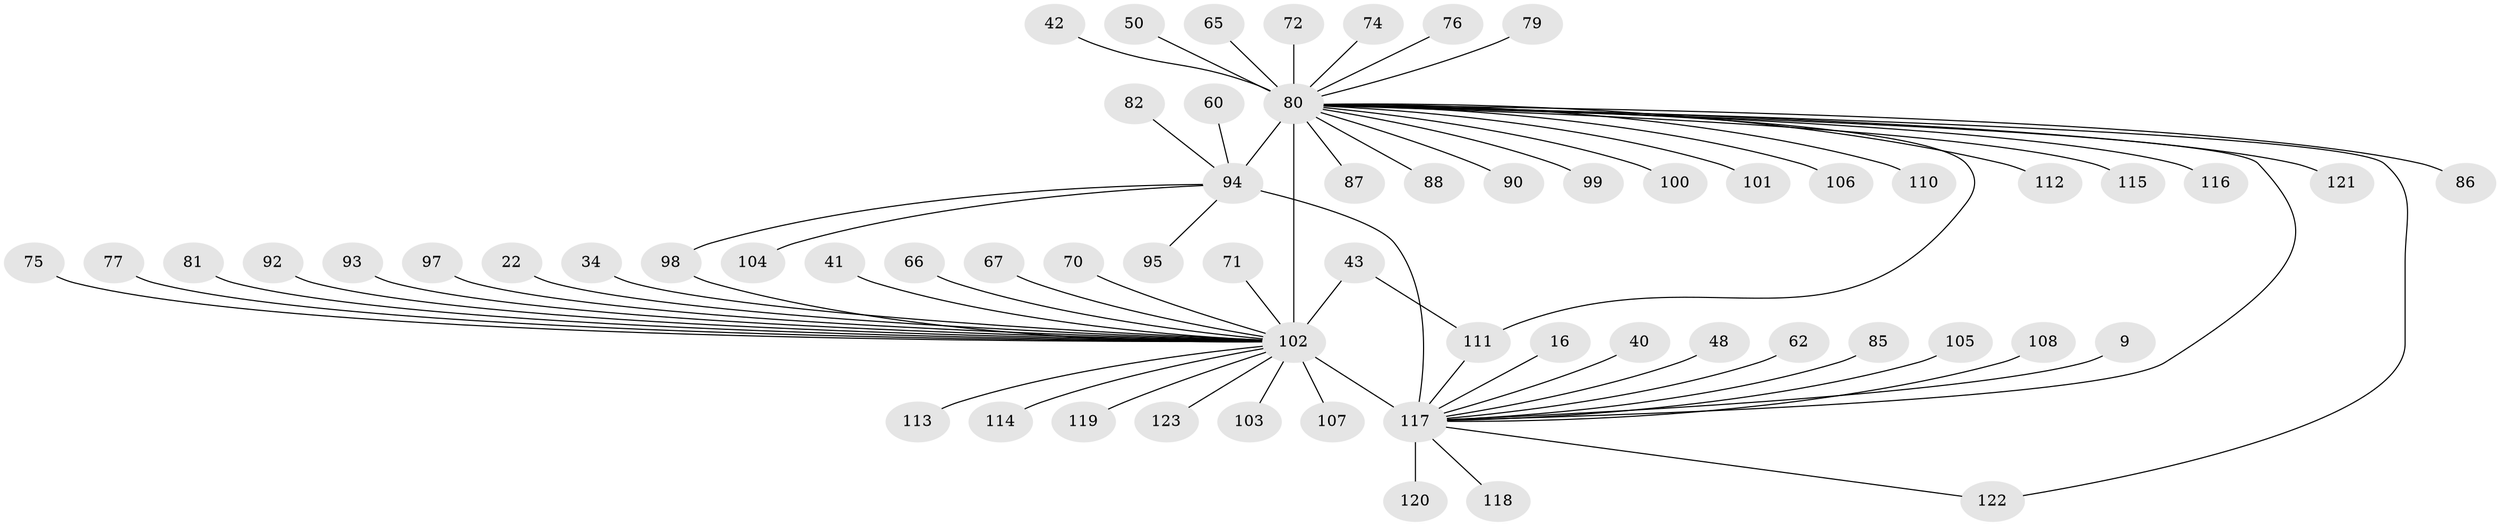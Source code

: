 // original degree distribution, {11: 0.008130081300813009, 12: 0.024390243902439025, 7: 0.024390243902439025, 20: 0.008130081300813009, 17: 0.008130081300813009, 3: 0.12195121951219512, 1: 0.4878048780487805, 4: 0.06504065040650407, 5: 0.04878048780487805, 10: 0.016260162601626018, 2: 0.17073170731707318, 8: 0.008130081300813009, 6: 0.008130081300813009}
// Generated by graph-tools (version 1.1) at 2025/47/03/09/25 04:47:34]
// undirected, 61 vertices, 66 edges
graph export_dot {
graph [start="1"]
  node [color=gray90,style=filled];
  9;
  16;
  22;
  34;
  40;
  41;
  42;
  43;
  48;
  50;
  60;
  62;
  65;
  66;
  67;
  70;
  71;
  72;
  74;
  75;
  76 [super="+33"];
  77;
  79;
  80 [super="+56+38+64+15+73"];
  81;
  82;
  85;
  86;
  87 [super="+55"];
  88;
  90;
  92;
  93;
  94 [super="+59+51+53+58+57"];
  95;
  97;
  98 [super="+12+84"];
  99 [super="+83"];
  100;
  101;
  102 [super="+25+78"];
  103;
  104;
  105;
  106;
  107;
  108 [super="+32+68"];
  110 [super="+89"];
  111 [super="+109+35+91"];
  112;
  113;
  114 [super="+47"];
  115;
  116;
  117 [super="+54+3+63+69"];
  118;
  119;
  120 [super="+37"];
  121;
  122 [super="+96"];
  123;
  9 -- 117;
  16 -- 117;
  22 -- 102;
  34 -- 102;
  40 -- 117;
  41 -- 102;
  42 -- 80;
  43 -- 111;
  43 -- 102;
  48 -- 117;
  50 -- 80;
  60 -- 94;
  62 -- 117;
  65 -- 80;
  66 -- 102;
  67 -- 102;
  70 -- 102;
  71 -- 102;
  72 -- 80;
  74 -- 80;
  75 -- 102;
  76 -- 80;
  77 -- 102;
  79 -- 80;
  80 -- 102 [weight=14];
  80 -- 86;
  80 -- 87;
  80 -- 88;
  80 -- 90;
  80 -- 94 [weight=6];
  80 -- 99;
  80 -- 100;
  80 -- 101;
  80 -- 106;
  80 -- 110;
  80 -- 111 [weight=2];
  80 -- 112;
  80 -- 115;
  80 -- 116;
  80 -- 121;
  80 -- 122;
  80 -- 117;
  81 -- 102;
  82 -- 94;
  85 -- 117;
  92 -- 102;
  93 -- 102;
  94 -- 117 [weight=4];
  94 -- 98;
  94 -- 104;
  94 -- 95;
  97 -- 102;
  98 -- 102;
  102 -- 117 [weight=17];
  102 -- 103;
  102 -- 107;
  102 -- 114;
  102 -- 113;
  102 -- 119 [weight=2];
  102 -- 123;
  105 -- 117;
  108 -- 117;
  111 -- 117 [weight=3];
  117 -- 118;
  117 -- 120 [weight=2];
  117 -- 122;
}
